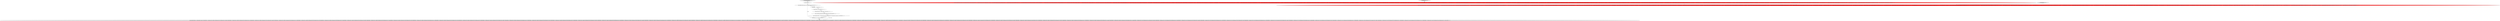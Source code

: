 digraph {
6 [style = filled, label = "assertQ(req,facetPivotPrefix + \"/str(@name='field'((.='place_t'(\",facetPivotPrefix + \"(str(@name='value'((.='dublin'((/arr(@name='pivot'(/lst(1(/str(@name='value'((.='microsoft'(\",facetPivotPrefix + \"(str(@name='value'((.='dublin'((/arr(@name='pivot'(/lst(1(/int(@name='count'((.=4(\",facetPivotPrefix + \"(str(@name='value'((.='dublin'((/arr(@name='pivot'(/lst(2(/str(@name='value'((.='polecat'(\",facetPivotPrefix + \"(str(@name='value'((.='dublin'((/arr(@name='pivot'(/lst(2(/int(@name='count'((.=4(\",facetPivotPrefix + \"(str(@name='value'((.='dublin'((/arr(@name='pivot'(/lst(3(/str(@name='value'((.='null'(\",facetPivotPrefix + \"(str(@name='value'((.='dublin'((/arr(@name='pivot'(/lst(3(/int(@name='count'((.=3(\",facetPivotPrefix + \"(str(@name='value'((.='dublin'((/arr(@name='pivot'(/lst(4(/str(@name='value'((.='fujitsu'(\",facetPivotPrefix + \"(str(@name='value'((.='dublin'((/arr(@name='pivot'(/lst(4(/int(@name='count'((.=2(\",facetPivotPrefix + \"(str(@name='value'((.='dublin'((/arr(@name='pivot'(/lst(5(/str(@name='value'((.='bbc'(\",facetPivotPrefix + \"(str(@name='value'((.='dublin'((/arr(@name='pivot'(/lst(5(/int(@name='count'((.=1(\",facetPivotPrefix + \"(str(@name='value'((.='london'((/arr(@name='pivot'(/lst(1(/str(@name='value'((.='null'(\",facetPivotPrefix + \"(str(@name='value'((.='london'((/arr(@name='pivot'(/lst(1(/int(@name='count'((.=3(\",facetPivotPrefix + \"(str(@name='value'((.='london'((/arr(@name='pivot'(/lst(2(/str(@name='value'((.='polecat'(\",facetPivotPrefix + \"(str(@name='value'((.='london'((/arr(@name='pivot'(/lst(2(/int(@name='count'((.=3(\",facetPivotPrefix + \"(str(@name='value'((.='london'((/arr(@name='pivot'(/lst(3(/str(@name='value'((.='bbc'(\",facetPivotPrefix + \"(str(@name='value'((.='london'((/arr(@name='pivot'(/lst(3(/int(@name='count'((.=2(\",facetPivotPrefix + \"(str(@name='value'((.='london'((/arr(@name='pivot'(/lst(4(/str(@name='value'((.='fujitsu'(\",facetPivotPrefix + \"(str(@name='value'((.='london'((/arr(@name='pivot'(/lst(4(/int(@name='count'((.=2(\",facetPivotPrefix + \"(str(@name='value'((.='london'((/arr(@name='pivot'(/lst(5(/str(@name='value'((.='microsoft'(\",facetPivotPrefix + \"(str(@name='value'((.='london'((/arr(@name='pivot'(/lst(5(/int(@name='count'((.=2(\",facetPivotPrefix + \"(str(@name='value'((.='cardiff'((/arr(@name='pivot'(/lst(1(/str(@name='value'((.='polecat'(\",facetPivotPrefix + \"(str(@name='value'((.='cardiff'((/arr(@name='pivot'(/lst(1(/int(@name='count'((.=3(\",facetPivotPrefix + \"(str(@name='value'((.='cardiff'((/arr(@name='pivot'(/lst(2(/str(@name='value'((.='bbc'(\",facetPivotPrefix + \"(str(@name='value'((.='cardiff'((/arr(@name='pivot'(/lst(2(/int(@name='count'((.=2(\",facetPivotPrefix + \"(str(@name='value'((.='cardiff'((/arr(@name='pivot'(/lst(3(/str(@name='value'((.='microsoft'(\",facetPivotPrefix + \"(str(@name='value'((.='cardiff'((/arr(@name='pivot'(/lst(3(/int(@name='count'((.=2(\",facetPivotPrefix + \"(str(@name='value'((.='cardiff'((/arr(@name='pivot'(/lst(4(/str(@name='value'((.='null'(\",facetPivotPrefix + \"(str(@name='value'((.='cardiff'((/arr(@name='pivot'(/lst(4(/int(@name='count'((.=2(\",facetPivotPrefix + \"(str(@name='value'((.='cardiff'((/arr(@name='pivot'(/lst(5(/str(@name='value'((.='fujitsu'(\",facetPivotPrefix + \"(str(@name='value'((.='cardiff'((/arr(@name='pivot'(/lst(5(/int(@name='count'((.=1(\",facetPivotPrefix + \"(str(@name='value'((.='krakow'((/arr(@name='pivot'(/lst(1(/str(@name='value'((.='null'(\",facetPivotPrefix + \"(str(@name='value'((.='krakow'((/arr(@name='pivot'(/lst(1(/int(@name='count'((.=3(\",facetPivotPrefix + \"(str(@name='value'((.='krakow'((/arr(@name='pivot'(/lst(2(/str(@name='value'((.='bbc'(\",facetPivotPrefix + \"(str(@name='value'((.='krakow'((/arr(@name='pivot'(/lst(2(/int(@name='count'((.=2(\",facetPivotPrefix + \"(str(@name='value'((.='krakow'((/arr(@name='pivot'(/lst(3(/str(@name='value'((.='polecat'(\",facetPivotPrefix + \"(str(@name='value'((.='krakow'((/arr(@name='pivot'(/lst(3(/int(@name='count'((.=2(\",facetPivotPrefix + \"(str(@name='value'((.='krakow'((/arr(@name='pivot'(/lst(4(/str(@name='value'((.='fujitsu'(\",facetPivotPrefix + \"(str(@name='value'((.='krakow'((/arr(@name='pivot'(/lst(4(/int(@name='count'((.=1(\",facetPivotPrefix + \"(str(@name='value'((.='krakow'((/arr(@name='pivot'(/lst(5(/str(@name='value'((.='microsoft'(\",facetPivotPrefix + \"(str(@name='value'((.='krakow'((/arr(@name='pivot'(/lst(5(/int(@name='count'((.=1(\",facetPivotPrefix + \"(str(@name='value'((.='la'((/arr(@name='pivot'(/lst(1(/str(@name='value'((.='fujitsu'(\",facetPivotPrefix + \"(str(@name='value'((.='la'((/arr(@name='pivot'(/lst(1(/int(@name='count'((.=2(\",facetPivotPrefix + \"(str(@name='value'((.='la'((/arr(@name='pivot'(/lst(2(/str(@name='value'((.='microsoft'(\",facetPivotPrefix + \"(str(@name='value'((.='la'((/arr(@name='pivot'(/lst(2(/int(@name='count'((.=2(\",facetPivotPrefix + \"(str(@name='value'((.='la'((/arr(@name='pivot'(/lst(3(/str(@name='value'((.='null'(\",facetPivotPrefix + \"(str(@name='value'((.='la'((/arr(@name='pivot'(/lst(3(/int(@name='count'((.=2(\",facetPivotPrefix + \"(str(@name='value'((.='la'((/arr(@name='pivot'(/lst(4(/str(@name='value'((.='polecat'(\",facetPivotPrefix + \"(str(@name='value'((.='la'((/arr(@name='pivot'(/lst(4(/int(@name='count'((.=2(\",facetPivotPrefix + \"(str(@name='value'((.='la'((/arr(@name='pivot'(/lst(5(/str(@name='value'((.='bbc'(\",facetPivotPrefix + \"(str(@name='value'((.='la'((/arr(@name='pivot'(/lst(5(/int(@name='count'((.=1(\",facetPivotPrefix + \"(str(@name='value'((.='cork'((/arr(@name='pivot'(/lst(1(/str(@name='value'((.='fujitsu'(\",facetPivotPrefix + \"(str(@name='value'((.='cork'((/arr(@name='pivot'(/lst(1(/int(@name='count'((.=1(\",facetPivotPrefix + \"(str(@name='value'((.='cork'((/arr(@name='pivot'(/lst(2(/str(@name='value'((.='rte'(\",facetPivotPrefix + \"(str(@name='value'((.='cork'((/arr(@name='pivot'(/lst(2(/int(@name='count'((.=1(\")@@@11@@@['0', '0', '1']", fillcolor = lightgray, shape = ellipse image = "AAA0AAABBB3BBB"];
8 [style = filled, label = "SolrQueryRequest req = req(params)@@@10@@@['0', '0', '1']", fillcolor = white, shape = ellipse image = "AAA0AAABBB3BBB"];
4 [style = filled, label = "testPivotFacetSortedCount['0', '0', '1']", fillcolor = lightgray, shape = diamond image = "AAA0AAABBB3BBB"];
9 [style = filled, label = "final ModifiableSolrParams params = new ModifiableSolrParams()@@@4@@@['0', '0', '1']", fillcolor = white, shape = ellipse image = "AAA0AAABBB3BBB"];
10 [style = filled, label = "params.add(\"facet.pivot\",\"place_t,company_t\")@@@7@@@['0', '0', '1']", fillcolor = white, shape = ellipse image = "AAA0AAABBB3BBB"];
11 [style = filled, label = "params.add(\"facet\",\"true\")@@@6@@@['0', '0', '1']", fillcolor = white, shape = ellipse image = "AAA0AAABBB3BBB"];
12 [style = filled, label = "params.set(FacetParams.FACET_SORT,FacetParams.FACET_SORT_COUNT)@@@8@@@['0', '0', '1']", fillcolor = white, shape = ellipse image = "AAA0AAABBB3BBB"];
7 [style = filled, label = "index()@@@3@@@['0', '0', '1']", fillcolor = white, shape = ellipse image = "AAA0AAABBB3BBB"];
3 [style = filled, label = "assertQ(\"/schema/?indent=on&wt=xml\",\"count(/response/lst(@name='schema'(/str(@name='name'() = 1\",\"/response/lst(@name='schema'(/str(@name='name'((.='test-rest'(\",\"count(/response/lst(@name='schema'(/float(@name='version'() = 1\",\"/response/lst(@name='schema'(/float(@name='version'((.='1.6'(\",\"count(/response/lst(@name='schema'(/lst(@name='solrQueryParser'(/str(@name='defaultOperator'() = 1\",\"/response/lst(@name='schema'(/lst(@name='solrQueryParser'(/str(@name='defaultOperator'((.='OR'(\",\"count(/response/lst(@name='schema'(/str(@name='uniqueKey'() = 1\",\"/response/lst(@name='schema'(/str(@name='uniqueKey'((.='id'(\",\"count(/response/lst(@name='schema'(/str(@name='defaultSearchField'() = 1\",\"/response/lst(@name='schema'(/str(@name='defaultSearchField'((.='text'(\",\"(/response/lst(@name='schema'(/arr(@name='fieldTypes'(/lst/str(@name='name'()(1( = 'HTMLstandardtok'\",\"(/response/lst(@name='schema'(/arr(@name='fieldTypes'(/lst/str(@name='name'()(2( = 'HTMLredtok'\",\"(/response/lst(@name='schema'(/arr(@name='fieldTypes'(/lst/str(@name='name'()(3( = 'boolean'\",\"(/response/lst(@name='schema'(/arr(@name='fields'(/lst/str(@name='name'()(1( = 'HTMLstandardtok'\",\"(/response/lst(@name='schema'(/arr(@name='fields'(/lst/str(@name='name'()(2( = 'HTMLredtok'\",\"(/response/lst(@name='schema'(/arr(@name='fields'(/lst/str(@name='name'()(3( = '_version_'\",\"(/response/lst(@name='schema'(/arr(@name='dynamicFields'(/lst/str(@name='name'()(1( = '*_coordinate'\",\"(/response/lst(@name='schema'(/arr(@name='dynamicFields'(/lst/str(@name='name'()(2( = 'ignored_*'\",\"(/response/lst(@name='schema'(/arr(@name='dynamicFields'(/lst/str(@name='name'()(3( = '*_mfacet'\",\"/response/lst(@name='schema'(/arr(@name='copyFields'(/lst( str(@name='source'((.='title'(\" + \" and str(@name='dest'((.='title_stemmed'(\" + \" and int(@name='maxChars'((.='200'((\",\"/response/lst(@name='schema'(/arr(@name='copyFields'(/lst( str(@name='source'((.='title'(\" + \" and str(@name='dest'((.='dest_sub_no_ast_s'((\",\"/response/lst(@name='schema'(/arr(@name='copyFields'(/lst( str(@name='source'((.='*_i'(\" + \" and str(@name='dest'((.='title'((\",\"/response/lst(@name='schema'(/arr(@name='copyFields'(/lst( str(@name='source'((.='*_i'(\" + \" and str(@name='dest'((.='*_s'((\",\"/response/lst(@name='schema'(/arr(@name='copyFields'(/lst( str(@name='source'((.='*_i'(\" + \" and str(@name='dest'((.='*_dest_sub_s'((\",\"/response/lst(@name='schema'(/arr(@name='copyFields'(/lst( str(@name='source'((.='*_i'(\" + \" and str(@name='dest'((.='dest_sub_no_ast_s'((\",\"/response/lst(@name='schema'(/arr(@name='copyFields'(/lst( str(@name='source'((.='*_src_sub_i'(\" + \" and str(@name='dest'((.='title'((\",\"/response/lst(@name='schema'(/arr(@name='copyFields'(/lst( str(@name='source'((.='*_src_sub_i'(\" + \" and str(@name='dest'((.='*_s'((\",\"/response/lst(@name='schema'(/arr(@name='copyFields'(/lst( str(@name='source'((.='*_src_sub_i'(\" + \" and str(@name='dest'((.='*_dest_sub_s'((\",\"/response/lst(@name='schema'(/arr(@name='copyFields'(/lst( str(@name='source'((.='*_src_sub_i'(\" + \" and str(@name='dest'((.='dest_sub_no_ast_s'((\",\"/response/lst(@name='schema'(/arr(@name='copyFields'(/lst( str(@name='source'((.='src_sub_no_ast_i'(\" + \" and str(@name='dest'((.='title'((\",\"/response/lst(@name='schema'(/arr(@name='copyFields'(/lst( str(@name='source'((.='src_sub_no_ast_i'(\" + \" and str(@name='dest'((.='*_s'((\",\"/response/lst(@name='schema'(/arr(@name='copyFields'(/lst( str(@name='source'((.='src_sub_no_ast_i'(\" + \" and str(@name='dest'((.='*_dest_sub_s'((\",\"/response/lst(@name='schema'(/arr(@name='copyFields'(/lst( str(@name='source'((.='src_sub_no_ast_i'(\" + \" and str(@name='dest'((.='dest_sub_no_ast_s'((\",\"/response/lst(@name='schema'(/arr(@name='copyFields'(/lst( str(@name='source'((.='title_*'(\" + \" and str(@name='dest'((.='text'((\",\"/response/lst(@name='schema'(/arr(@name='copyFields'(/lst( str(@name='source'((.='title_*'(\" + \" and str(@name='dest'((.='*_s'((\",\"/response/lst(@name='schema'(/arr(@name='copyFields'(/lst( str(@name='source'((.='title_*'(\" + \" and str(@name='dest'((.='*_dest_sub_s'((\",\"/response/lst(@name='schema'(/arr(@name='copyFields'(/lst( str(@name='source'((.='title_*'(\" + \" and str(@name='dest'((.='dest_sub_no_ast_s'((\")@@@3@@@['0', '1', '0']", fillcolor = red, shape = ellipse image = "AAA1AAABBB2BBB"];
0 [style = filled, label = "testXMLResponse['1', '0', '0']", fillcolor = lightgray, shape = diamond image = "AAA0AAABBB1BBB"];
13 [style = filled, label = "final String facetPivotPrefix = \"//lst(@name='facet_counts'(/lst(@name='facet_pivot'(/arr(@name='place_t,company_t'(/lst\"@@@9@@@['0', '0', '1']", fillcolor = white, shape = ellipse image = "AAA0AAABBB3BBB"];
1 [style = filled, label = "assertQ(\"/schema/?indent=on&wt=xml\",\"count(/response/lst(@name='schema'(/str(@name='name'() = 1\",\"/response/lst(@name='schema'(/str(@name='name'((.='test-rest'(\",\"count(/response/lst(@name='schema'(/float(@name='version'() = 1\",\"/response/lst(@name='schema'(/float(@name='version'((.='1.5'(\",\"count(/response/lst(@name='schema'(/lst(@name='solrQueryParser'(/str(@name='defaultOperator'() = 1\",\"/response/lst(@name='schema'(/lst(@name='solrQueryParser'(/str(@name='defaultOperator'((.='OR'(\",\"count(/response/lst(@name='schema'(/str(@name='uniqueKey'() = 1\",\"/response/lst(@name='schema'(/str(@name='uniqueKey'((.='id'(\",\"count(/response/lst(@name='schema'(/str(@name='defaultSearchField'() = 1\",\"/response/lst(@name='schema'(/str(@name='defaultSearchField'((.='text'(\",\"(/response/lst(@name='schema'(/arr(@name='fieldTypes'(/lst/str(@name='name'()(1( = 'HTMLstandardtok'\",\"(/response/lst(@name='schema'(/arr(@name='fieldTypes'(/lst/str(@name='name'()(2( = 'HTMLredtok'\",\"(/response/lst(@name='schema'(/arr(@name='fieldTypes'(/lst/str(@name='name'()(3( = 'boolean'\",\"(/response/lst(@name='schema'(/arr(@name='fields'(/lst/str(@name='name'()(1( = 'HTMLstandardtok'\",\"(/response/lst(@name='schema'(/arr(@name='fields'(/lst/str(@name='name'()(2( = 'HTMLredtok'\",\"(/response/lst(@name='schema'(/arr(@name='fields'(/lst/str(@name='name'()(3( = '_version_'\",\"(/response/lst(@name='schema'(/arr(@name='dynamicFields'(/lst/str(@name='name'()(1( = '*_coordinate'\",\"(/response/lst(@name='schema'(/arr(@name='dynamicFields'(/lst/str(@name='name'()(2( = 'ignored_*'\",\"(/response/lst(@name='schema'(/arr(@name='dynamicFields'(/lst/str(@name='name'()(3( = '*_mfacet'\",\"/response/lst(@name='schema'(/arr(@name='copyFields'(/lst( str(@name='source'((.='title'(\" + \" and str(@name='dest'((.='title_stemmed'(\" + \" and int(@name='maxChars'((.='200'((\",\"/response/lst(@name='schema'(/arr(@name='copyFields'(/lst( str(@name='source'((.='title'(\" + \" and str(@name='dest'((.='dest_sub_no_ast_s'((\",\"/response/lst(@name='schema'(/arr(@name='copyFields'(/lst( str(@name='source'((.='*_i'(\" + \" and str(@name='dest'((.='title'((\",\"/response/lst(@name='schema'(/arr(@name='copyFields'(/lst( str(@name='source'((.='*_i'(\" + \" and str(@name='dest'((.='*_s'((\",\"/response/lst(@name='schema'(/arr(@name='copyFields'(/lst( str(@name='source'((.='*_i'(\" + \" and str(@name='dest'((.='*_dest_sub_s'((\",\"/response/lst(@name='schema'(/arr(@name='copyFields'(/lst( str(@name='source'((.='*_i'(\" + \" and str(@name='dest'((.='dest_sub_no_ast_s'((\",\"/response/lst(@name='schema'(/arr(@name='copyFields'(/lst( str(@name='source'((.='*_src_sub_i'(\" + \" and str(@name='dest'((.='title'((\",\"/response/lst(@name='schema'(/arr(@name='copyFields'(/lst( str(@name='source'((.='*_src_sub_i'(\" + \" and str(@name='dest'((.='*_s'((\",\"/response/lst(@name='schema'(/arr(@name='copyFields'(/lst( str(@name='source'((.='*_src_sub_i'(\" + \" and str(@name='dest'((.='*_dest_sub_s'((\",\"/response/lst(@name='schema'(/arr(@name='copyFields'(/lst( str(@name='source'((.='*_src_sub_i'(\" + \" and str(@name='dest'((.='dest_sub_no_ast_s'((\",\"/response/lst(@name='schema'(/arr(@name='copyFields'(/lst( str(@name='source'((.='src_sub_no_ast_i'(\" + \" and str(@name='dest'((.='title'((\",\"/response/lst(@name='schema'(/arr(@name='copyFields'(/lst( str(@name='source'((.='src_sub_no_ast_i'(\" + \" and str(@name='dest'((.='*_s'((\",\"/response/lst(@name='schema'(/arr(@name='copyFields'(/lst( str(@name='source'((.='src_sub_no_ast_i'(\" + \" and str(@name='dest'((.='*_dest_sub_s'((\",\"/response/lst(@name='schema'(/arr(@name='copyFields'(/lst( str(@name='source'((.='src_sub_no_ast_i'(\" + \" and str(@name='dest'((.='dest_sub_no_ast_s'((\",\"/response/lst(@name='schema'(/arr(@name='copyFields'(/lst( str(@name='source'((.='title_*'(\" + \" and str(@name='dest'((.='text'((\",\"/response/lst(@name='schema'(/arr(@name='copyFields'(/lst( str(@name='source'((.='title_*'(\" + \" and str(@name='dest'((.='*_s'((\",\"/response/lst(@name='schema'(/arr(@name='copyFields'(/lst( str(@name='source'((.='title_*'(\" + \" and str(@name='dest'((.='*_dest_sub_s'((\",\"/response/lst(@name='schema'(/arr(@name='copyFields'(/lst( str(@name='source'((.='title_*'(\" + \" and str(@name='dest'((.='dest_sub_no_ast_s'((\")@@@3@@@['1', '0', '0']", fillcolor = red, shape = ellipse image = "AAA1AAABBB1BBB"];
5 [style = filled, label = "params.add(\"q\",\"*:*\")@@@5@@@['0', '0', '1']", fillcolor = white, shape = ellipse image = "AAA0AAABBB3BBB"];
2 [style = filled, label = "testXMLResponse['0', '1', '0']", fillcolor = lightgray, shape = diamond image = "AAA0AAABBB2BBB"];
9->5 [style = bold, label=""];
7->9 [style = bold, label=""];
9->8 [style = solid, label="params"];
12->13 [style = bold, label=""];
8->6 [style = solid, label="req"];
5->11 [style = bold, label=""];
8->6 [style = bold, label=""];
1->3 [style = dashed, label="0"];
13->8 [style = bold, label=""];
11->10 [style = bold, label=""];
10->12 [style = bold, label=""];
0->1 [style = bold, label=""];
13->6 [style = solid, label="facetPivotPrefix"];
4->7 [style = bold, label=""];
2->3 [style = bold, label=""];
}
